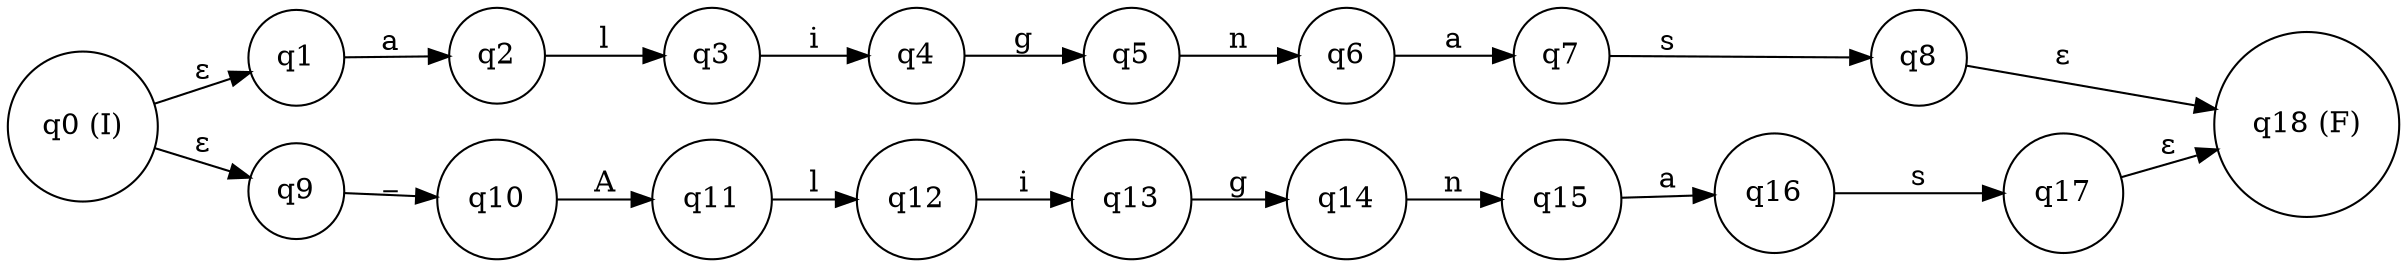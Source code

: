 digraph finite_state_machine {
rankdir=LR;
node [shape = circle];
q0 [label="q0 (I)"];
q1 [label="q1"];
q2 [label="q2"];
q3 [label="q3"];
q4 [label="q4"];
q5 [label="q5"];
q6 [label="q6"];
q7 [label="q7"];
q8 [label="q8"];
q9 [label="q9"];
q10 [label="q10"];
q11 [label="q11"];
q12 [label="q12"];
q13 [label="q13"];
q14 [label="q14"];
q15 [label="q15"];
q16 [label="q16"];
q17 [label="q17"];
q18 [label="q18 (F)"];
q0 -> q1 [label="ε"];
q1 -> q2 [label="a"];
q2 -> q3 [label="l"];
q3 -> q4 [label="i"];
q4 -> q5 [label="g"];
q5 -> q6 [label="n"];
q6 -> q7 [label="a"];
q7 -> q8 [label="s"];
q0 -> q9 [label="ε"];
q9 -> q10 [label="_"];
q10 -> q11 [label="A"];
q11 -> q12 [label="l"];
q12 -> q13 [label="i"];
q13 -> q14 [label="g"];
q14 -> q15 [label="n"];
q15 -> q16 [label="a"];
q16 -> q17 [label="s"];
q8 -> q18 [label="ε"];
q17 -> q18 [label="ε"];
}